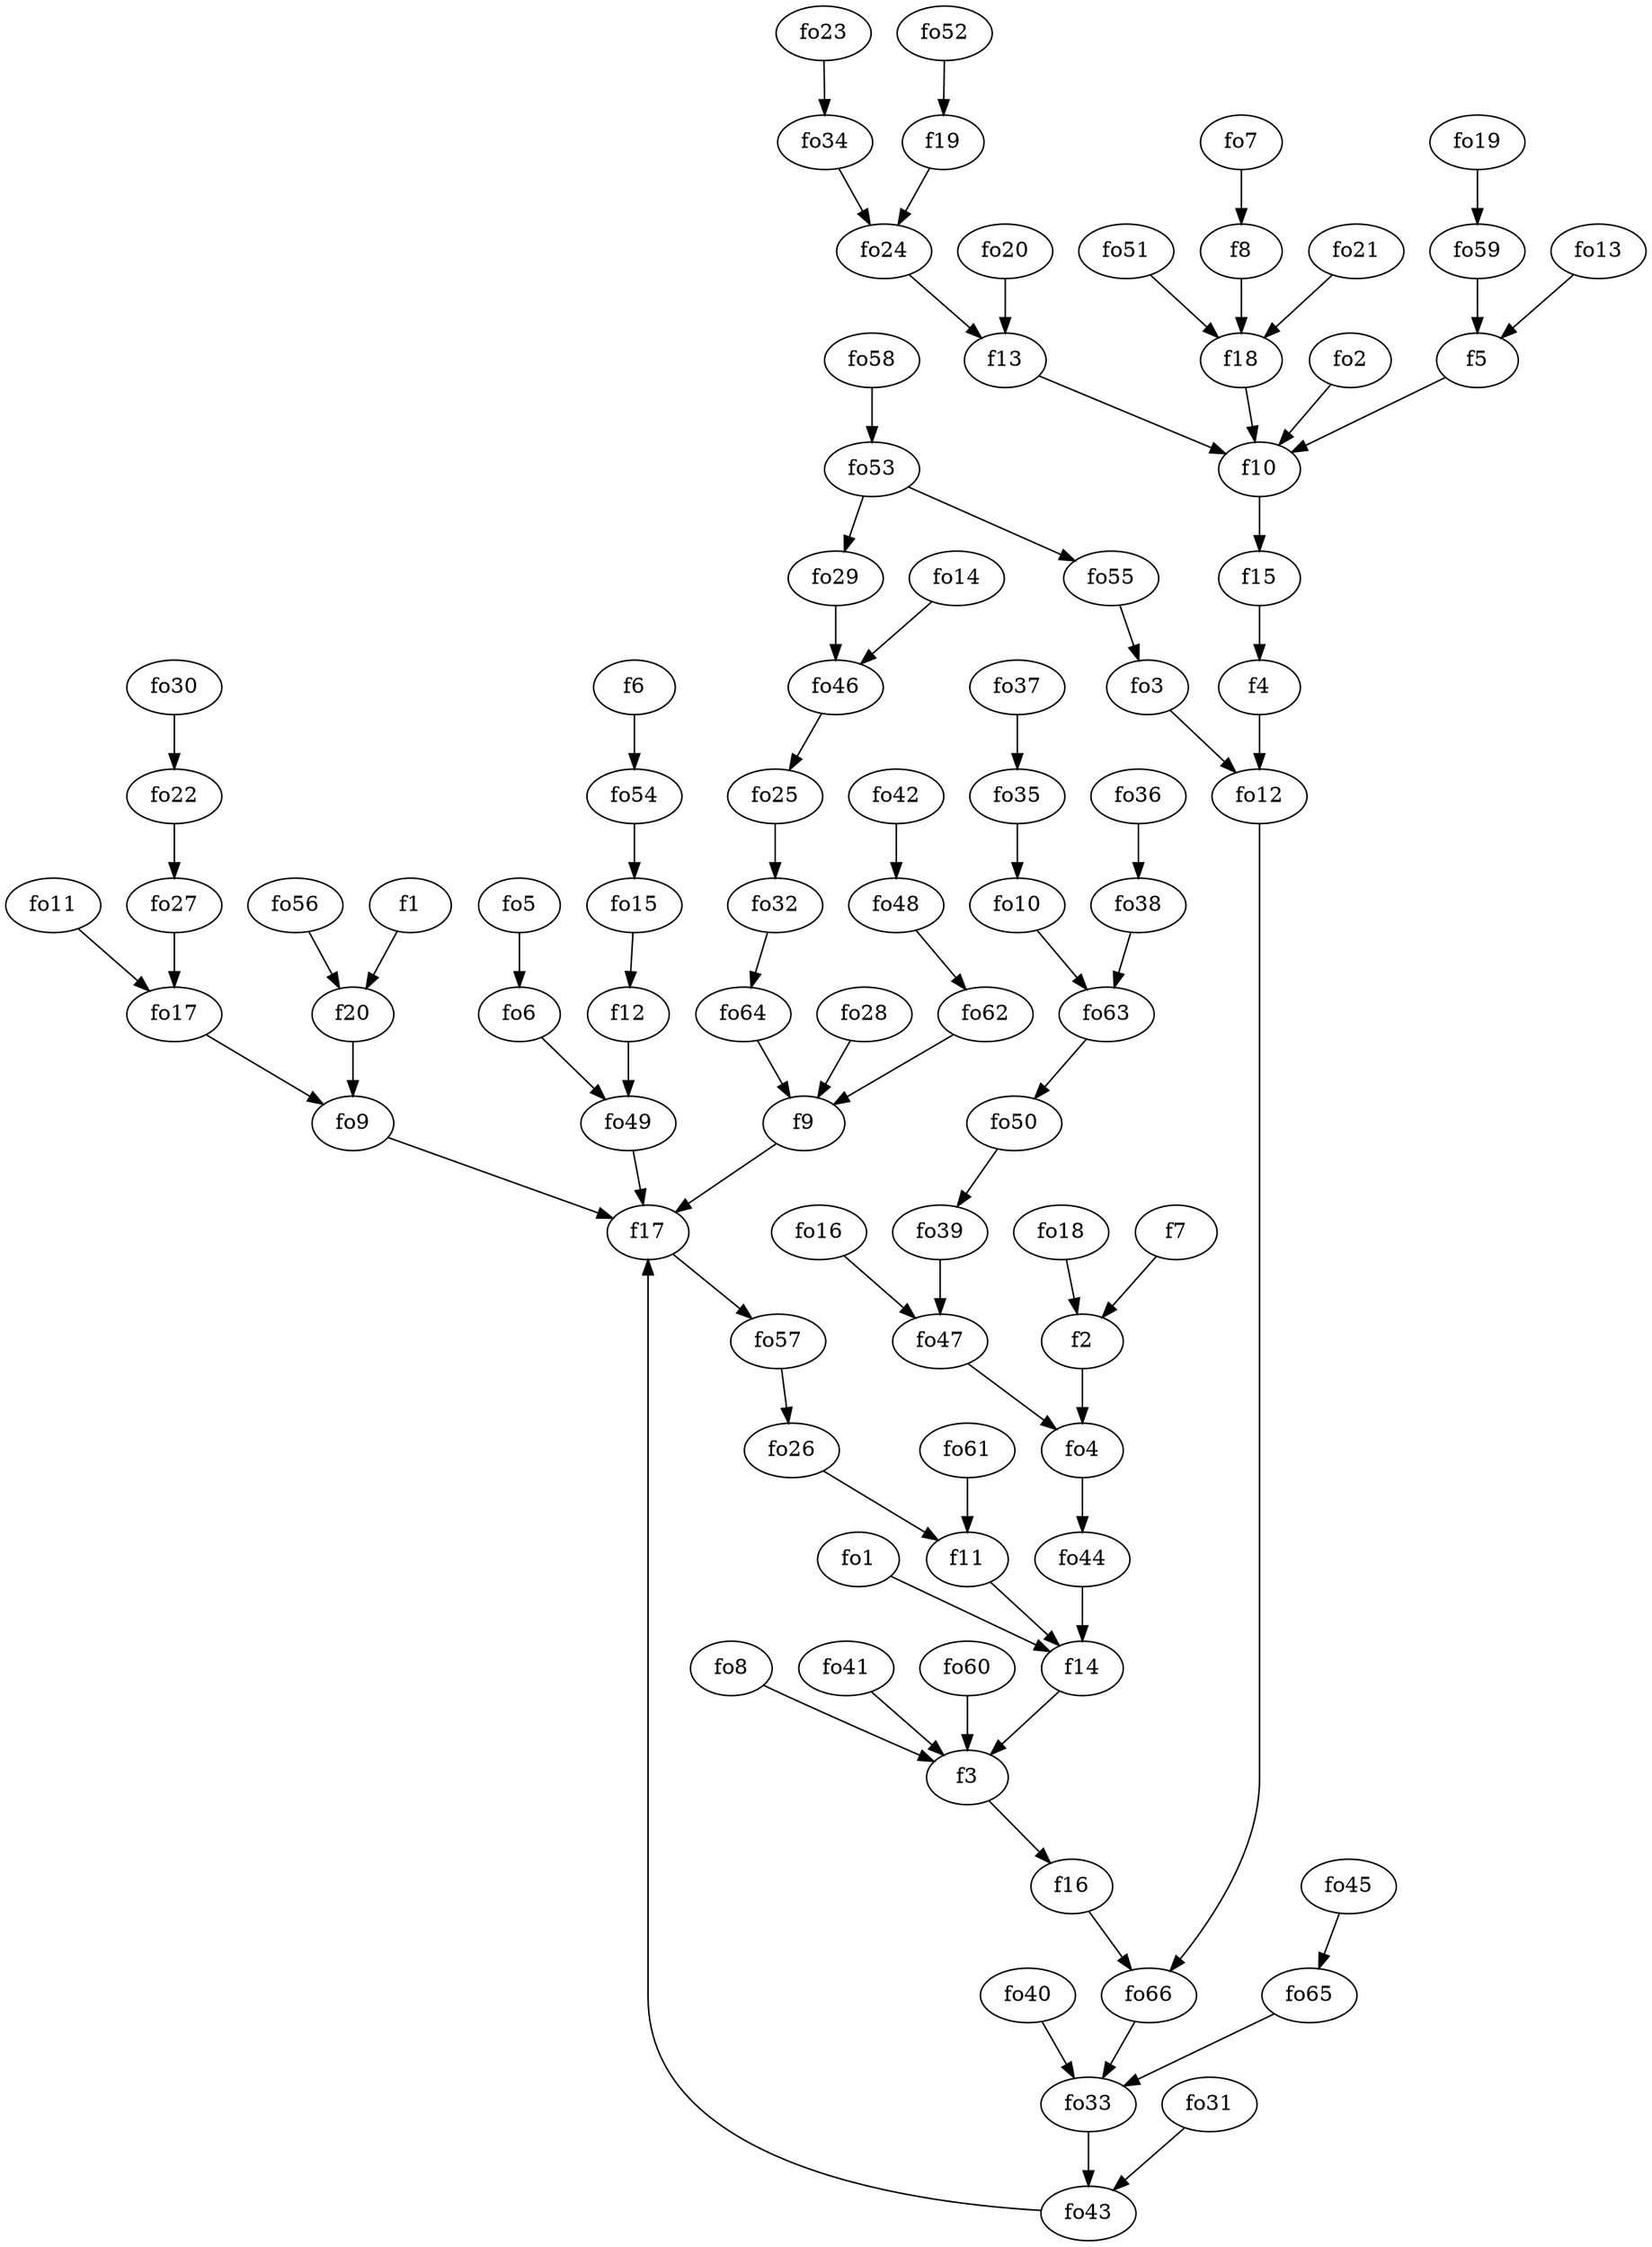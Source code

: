 strict digraph  {
f1;
f2;
f3;
f4;
f5;
f6;
f7;
f8;
f9;
f10;
f11;
f12;
f13;
f14;
f15;
f16;
f17;
f18;
f19;
f20;
fo1;
fo2;
fo3;
fo4;
fo5;
fo6;
fo7;
fo8;
fo9;
fo10;
fo11;
fo12;
fo13;
fo14;
fo15;
fo16;
fo17;
fo18;
fo19;
fo20;
fo21;
fo22;
fo23;
fo24;
fo25;
fo26;
fo27;
fo28;
fo29;
fo30;
fo31;
fo32;
fo33;
fo34;
fo35;
fo36;
fo37;
fo38;
fo39;
fo40;
fo41;
fo42;
fo43;
fo44;
fo45;
fo46;
fo47;
fo48;
fo49;
fo50;
fo51;
fo52;
fo53;
fo54;
fo55;
fo56;
fo57;
fo58;
fo59;
fo60;
fo61;
fo62;
fo63;
fo64;
fo65;
fo66;
f1 -> f20  [weight=2];
f2 -> fo4  [weight=2];
f3 -> f16  [weight=2];
f4 -> fo12  [weight=2];
f5 -> f10  [weight=2];
f6 -> fo54  [weight=2];
f7 -> f2  [weight=2];
f8 -> f18  [weight=2];
f9 -> f17  [weight=2];
f10 -> f15  [weight=2];
f11 -> f14  [weight=2];
f12 -> fo49  [weight=2];
f13 -> f10  [weight=2];
f14 -> f3  [weight=2];
f15 -> f4  [weight=2];
f16 -> fo66  [weight=2];
f17 -> fo57  [weight=2];
f18 -> f10  [weight=2];
f19 -> fo24  [weight=2];
f20 -> fo9  [weight=2];
fo1 -> f14  [weight=2];
fo2 -> f10  [weight=2];
fo3 -> fo12  [weight=2];
fo4 -> fo44  [weight=2];
fo5 -> fo6  [weight=2];
fo6 -> fo49  [weight=2];
fo7 -> f8  [weight=2];
fo8 -> f3  [weight=2];
fo9 -> f17  [weight=2];
fo10 -> fo63  [weight=2];
fo11 -> fo17  [weight=2];
fo12 -> fo66  [weight=2];
fo13 -> f5  [weight=2];
fo14 -> fo46  [weight=2];
fo15 -> f12  [weight=2];
fo16 -> fo47  [weight=2];
fo17 -> fo9  [weight=2];
fo18 -> f2  [weight=2];
fo19 -> fo59  [weight=2];
fo20 -> f13  [weight=2];
fo21 -> f18  [weight=2];
fo22 -> fo27  [weight=2];
fo23 -> fo34  [weight=2];
fo24 -> f13  [weight=2];
fo25 -> fo32  [weight=2];
fo26 -> f11  [weight=2];
fo27 -> fo17  [weight=2];
fo28 -> f9  [weight=2];
fo29 -> fo46  [weight=2];
fo30 -> fo22  [weight=2];
fo31 -> fo43  [weight=2];
fo32 -> fo64  [weight=2];
fo33 -> fo43  [weight=2];
fo34 -> fo24  [weight=2];
fo35 -> fo10  [weight=2];
fo36 -> fo38  [weight=2];
fo37 -> fo35  [weight=2];
fo38 -> fo63  [weight=2];
fo39 -> fo47  [weight=2];
fo40 -> fo33  [weight=2];
fo41 -> f3  [weight=2];
fo42 -> fo48  [weight=2];
fo43 -> f17  [weight=2];
fo44 -> f14  [weight=2];
fo45 -> fo65  [weight=2];
fo46 -> fo25  [weight=2];
fo47 -> fo4  [weight=2];
fo48 -> fo62  [weight=2];
fo49 -> f17  [weight=2];
fo50 -> fo39  [weight=2];
fo51 -> f18  [weight=2];
fo52 -> f19  [weight=2];
fo53 -> fo55  [weight=2];
fo53 -> fo29  [weight=2];
fo54 -> fo15  [weight=2];
fo55 -> fo3  [weight=2];
fo56 -> f20  [weight=2];
fo57 -> fo26  [weight=2];
fo58 -> fo53  [weight=2];
fo59 -> f5  [weight=2];
fo60 -> f3  [weight=2];
fo61 -> f11  [weight=2];
fo62 -> f9  [weight=2];
fo63 -> fo50  [weight=2];
fo64 -> f9  [weight=2];
fo65 -> fo33  [weight=2];
fo66 -> fo33  [weight=2];
}
